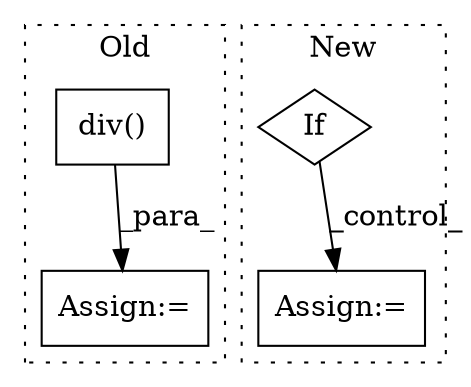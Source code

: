 digraph G {
subgraph cluster0 {
1 [label="div()" a="75" s="3062,3097" l="12,1" shape="box"];
3 [label="Assign:=" a="68" s="3059" l="3" shape="box"];
label = "Old";
style="dotted";
}
subgraph cluster1 {
2 [label="If" a="96" s="2897" l="3" shape="diamond"];
4 [label="Assign:=" a="68" s="2922" l="3" shape="box"];
label = "New";
style="dotted";
}
1 -> 3 [label="_para_"];
2 -> 4 [label="_control_"];
}